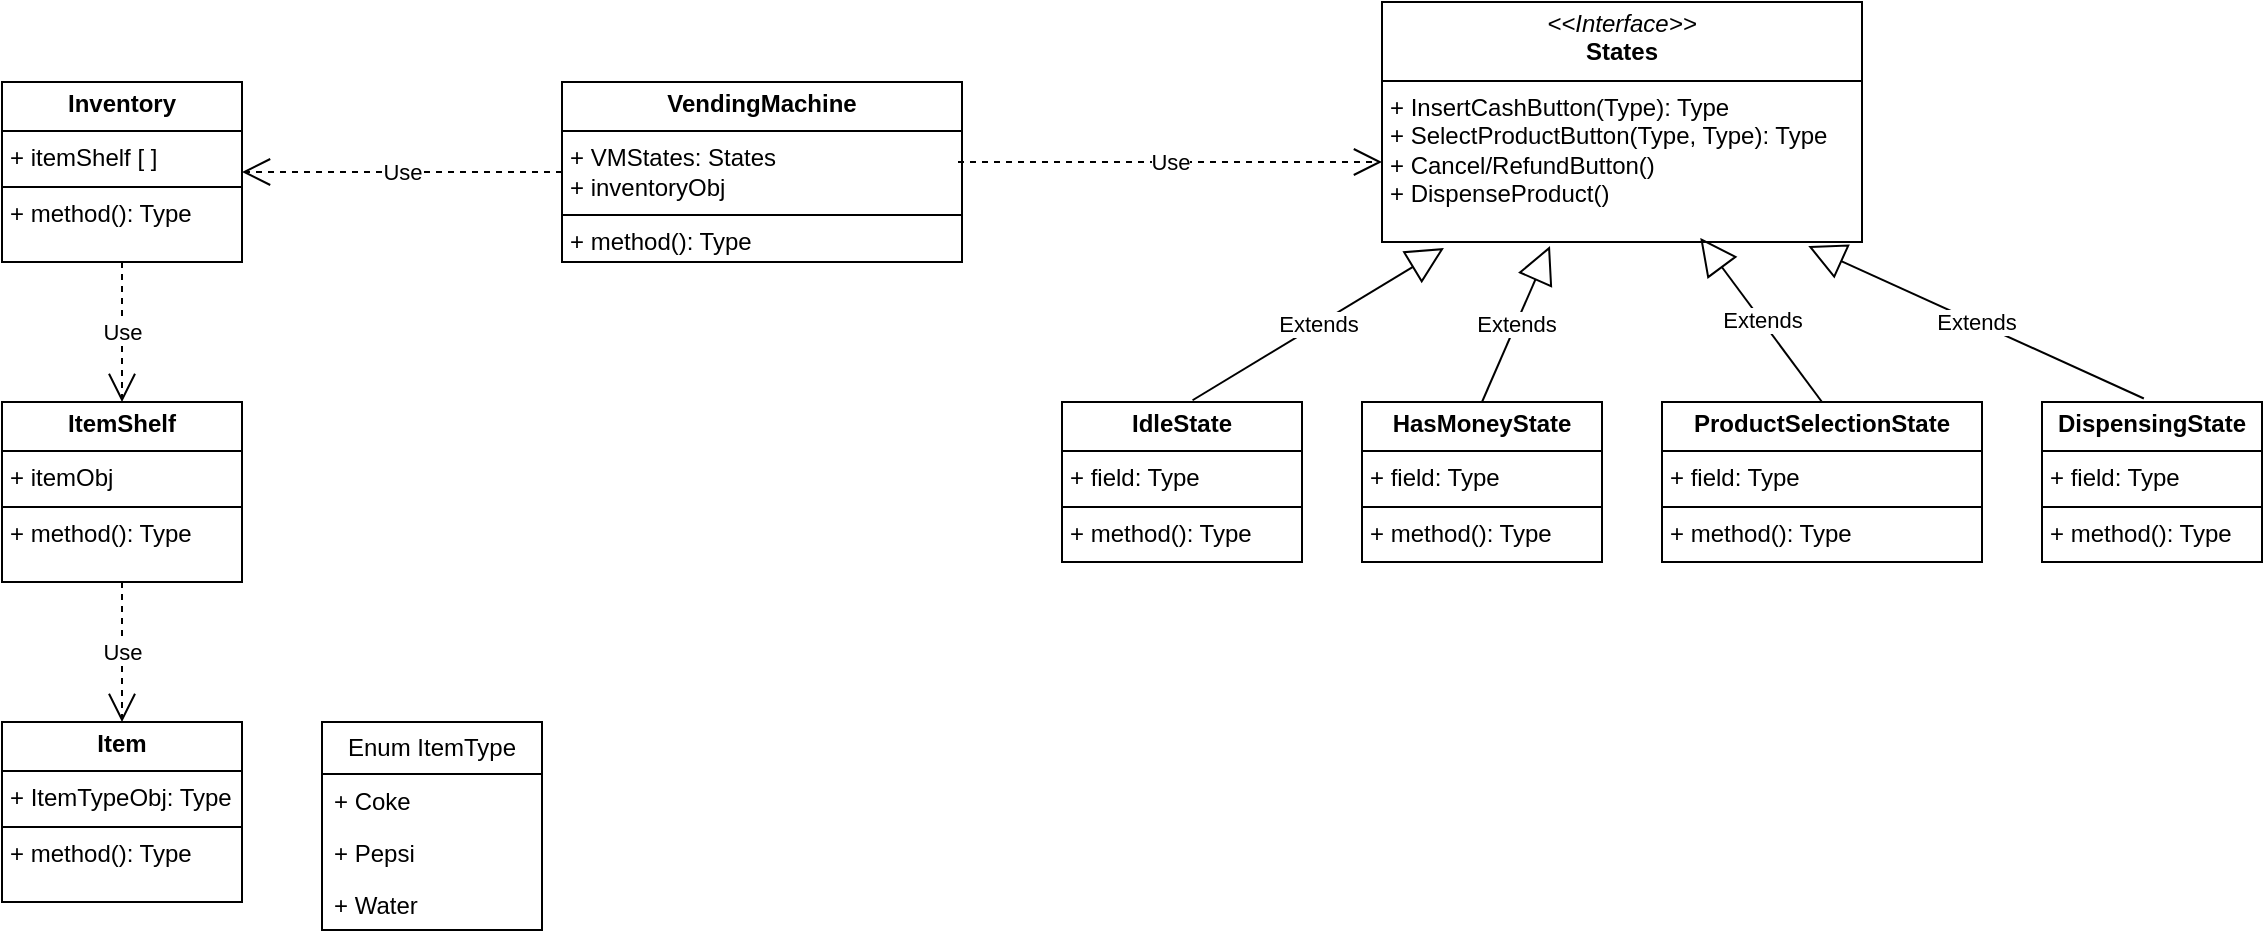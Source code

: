 <mxfile version="28.0.6">
  <diagram name="Page-1" id="gkFlkEZloiWq769RidI6">
    <mxGraphModel dx="2065" dy="875" grid="0" gridSize="10" guides="1" tooltips="1" connect="1" arrows="1" fold="1" page="0" pageScale="1" pageWidth="850" pageHeight="1100" math="0" shadow="0">
      <root>
        <mxCell id="0" />
        <mxCell id="1" parent="0" />
        <mxCell id="mbnQoqLQZj8MsQBt3kUC-11" value="" style="group" vertex="1" connectable="0" parent="1">
          <mxGeometry x="290" y="280" width="600" height="280" as="geometry" />
        </mxCell>
        <mxCell id="mbnQoqLQZj8MsQBt3kUC-1" value="&lt;p style=&quot;margin:0px;margin-top:4px;text-align:center;&quot;&gt;&lt;i&gt;&amp;lt;&amp;lt;Interface&amp;gt;&amp;gt;&lt;/i&gt;&lt;br&gt;&lt;b&gt;States&lt;/b&gt;&lt;/p&gt;&lt;hr size=&quot;1&quot; style=&quot;border-style:solid;&quot;&gt;&lt;p style=&quot;margin:0px;margin-left:4px;&quot;&gt;&lt;/p&gt;&lt;p style=&quot;margin:0px;margin-left:4px;&quot;&gt;+ InsertCashButton(Type): Type&lt;br&gt;+ SelectProductButton(Type, Type): Type&lt;/p&gt;&lt;p style=&quot;margin:0px;margin-left:4px;&quot;&gt;+ Cancel/RefundButton()&lt;/p&gt;&lt;p style=&quot;margin:0px;margin-left:4px;&quot;&gt;+ DispenseProduct()&lt;/p&gt;" style="verticalAlign=top;align=left;overflow=fill;html=1;whiteSpace=wrap;" vertex="1" parent="mbnQoqLQZj8MsQBt3kUC-11">
          <mxGeometry x="160" width="240" height="120" as="geometry" />
        </mxCell>
        <mxCell id="mbnQoqLQZj8MsQBt3kUC-2" value="&lt;p style=&quot;margin:0px;margin-top:4px;text-align:center;&quot;&gt;&lt;b&gt;IdleState&lt;/b&gt;&lt;/p&gt;&lt;hr size=&quot;1&quot; style=&quot;border-style:solid;&quot;&gt;&lt;p style=&quot;margin:0px;margin-left:4px;&quot;&gt;+ field: Type&lt;/p&gt;&lt;hr size=&quot;1&quot; style=&quot;border-style:solid;&quot;&gt;&lt;p style=&quot;margin:0px;margin-left:4px;&quot;&gt;+ method(): Type&lt;/p&gt;" style="verticalAlign=top;align=left;overflow=fill;html=1;whiteSpace=wrap;" vertex="1" parent="mbnQoqLQZj8MsQBt3kUC-11">
          <mxGeometry y="200" width="120" height="80" as="geometry" />
        </mxCell>
        <mxCell id="mbnQoqLQZj8MsQBt3kUC-3" value="&lt;p style=&quot;margin:0px;margin-top:4px;text-align:center;&quot;&gt;&lt;b&gt;HasMoneyState&lt;/b&gt;&lt;/p&gt;&lt;hr size=&quot;1&quot; style=&quot;border-style:solid;&quot;&gt;&lt;p style=&quot;margin:0px;margin-left:4px;&quot;&gt;+ field: Type&lt;/p&gt;&lt;hr size=&quot;1&quot; style=&quot;border-style:solid;&quot;&gt;&lt;p style=&quot;margin:0px;margin-left:4px;&quot;&gt;+ method(): Type&lt;/p&gt;" style="verticalAlign=top;align=left;overflow=fill;html=1;whiteSpace=wrap;" vertex="1" parent="mbnQoqLQZj8MsQBt3kUC-11">
          <mxGeometry x="150" y="200" width="120" height="80" as="geometry" />
        </mxCell>
        <mxCell id="mbnQoqLQZj8MsQBt3kUC-4" value="&lt;p style=&quot;margin:0px;margin-top:4px;text-align:center;&quot;&gt;&lt;b&gt;ProductSelectionState&lt;/b&gt;&lt;/p&gt;&lt;hr size=&quot;1&quot; style=&quot;border-style:solid;&quot;&gt;&lt;p style=&quot;margin:0px;margin-left:4px;&quot;&gt;+ field: Type&lt;/p&gt;&lt;hr size=&quot;1&quot; style=&quot;border-style:solid;&quot;&gt;&lt;p style=&quot;margin:0px;margin-left:4px;&quot;&gt;+ method(): Type&lt;/p&gt;" style="verticalAlign=top;align=left;overflow=fill;html=1;whiteSpace=wrap;" vertex="1" parent="mbnQoqLQZj8MsQBt3kUC-11">
          <mxGeometry x="300" y="200" width="160" height="80" as="geometry" />
        </mxCell>
        <mxCell id="mbnQoqLQZj8MsQBt3kUC-5" value="&lt;p style=&quot;margin:0px;margin-top:4px;text-align:center;&quot;&gt;&lt;b&gt;DispensingState&lt;/b&gt;&lt;/p&gt;&lt;hr size=&quot;1&quot; style=&quot;border-style:solid;&quot;&gt;&lt;p style=&quot;margin:0px;margin-left:4px;&quot;&gt;+ field: Type&lt;/p&gt;&lt;hr size=&quot;1&quot; style=&quot;border-style:solid;&quot;&gt;&lt;p style=&quot;margin:0px;margin-left:4px;&quot;&gt;+ method(): Type&lt;/p&gt;" style="verticalAlign=top;align=left;overflow=fill;html=1;whiteSpace=wrap;" vertex="1" parent="mbnQoqLQZj8MsQBt3kUC-11">
          <mxGeometry x="490" y="200" width="110" height="80" as="geometry" />
        </mxCell>
        <mxCell id="mbnQoqLQZj8MsQBt3kUC-7" value="Extends" style="endArrow=block;endSize=16;endFill=0;html=1;rounded=0;exitX=0.544;exitY=-0.011;exitDx=0;exitDy=0;exitPerimeter=0;entryX=0.129;entryY=1.025;entryDx=0;entryDy=0;entryPerimeter=0;" edge="1" parent="mbnQoqLQZj8MsQBt3kUC-11" source="mbnQoqLQZj8MsQBt3kUC-2" target="mbnQoqLQZj8MsQBt3kUC-1">
          <mxGeometry width="160" relative="1" as="geometry">
            <mxPoint x="-50" y="150" as="sourcePoint" />
            <mxPoint x="110" y="150" as="targetPoint" />
          </mxGeometry>
        </mxCell>
        <mxCell id="mbnQoqLQZj8MsQBt3kUC-8" value="Extends" style="endArrow=block;endSize=16;endFill=0;html=1;rounded=0;exitX=0.5;exitY=0;exitDx=0;exitDy=0;entryX=0.35;entryY=1.017;entryDx=0;entryDy=0;entryPerimeter=0;" edge="1" parent="mbnQoqLQZj8MsQBt3kUC-11" source="mbnQoqLQZj8MsQBt3kUC-3" target="mbnQoqLQZj8MsQBt3kUC-1">
          <mxGeometry width="160" relative="1" as="geometry">
            <mxPoint x="200" y="320" as="sourcePoint" />
            <mxPoint x="360" y="320" as="targetPoint" />
          </mxGeometry>
        </mxCell>
        <mxCell id="mbnQoqLQZj8MsQBt3kUC-9" value="Extends" style="endArrow=block;endSize=16;endFill=0;html=1;rounded=0;exitX=0.5;exitY=0;exitDx=0;exitDy=0;entryX=0.663;entryY=0.983;entryDx=0;entryDy=0;entryPerimeter=0;" edge="1" parent="mbnQoqLQZj8MsQBt3kUC-11" source="mbnQoqLQZj8MsQBt3kUC-4" target="mbnQoqLQZj8MsQBt3kUC-1">
          <mxGeometry width="160" relative="1" as="geometry">
            <mxPoint x="330" y="400" as="sourcePoint" />
            <mxPoint x="490" y="400" as="targetPoint" />
          </mxGeometry>
        </mxCell>
        <mxCell id="mbnQoqLQZj8MsQBt3kUC-10" value="Extends" style="endArrow=block;endSize=16;endFill=0;html=1;rounded=0;exitX=0.463;exitY=-0.022;exitDx=0;exitDy=0;exitPerimeter=0;entryX=0.888;entryY=1.017;entryDx=0;entryDy=0;entryPerimeter=0;" edge="1" parent="mbnQoqLQZj8MsQBt3kUC-11" source="mbnQoqLQZj8MsQBt3kUC-5" target="mbnQoqLQZj8MsQBt3kUC-1">
          <mxGeometry width="160" relative="1" as="geometry">
            <mxPoint x="680" y="230" as="sourcePoint" />
            <mxPoint x="840" y="230" as="targetPoint" />
          </mxGeometry>
        </mxCell>
        <mxCell id="mbnQoqLQZj8MsQBt3kUC-12" value="&lt;p style=&quot;margin:0px;margin-top:4px;text-align:center;&quot;&gt;&lt;b&gt;VendingMachine&lt;/b&gt;&lt;/p&gt;&lt;hr size=&quot;1&quot; style=&quot;border-style:solid;&quot;&gt;&lt;p style=&quot;margin:0px;margin-left:4px;&quot;&gt;+ VMStates: States&lt;/p&gt;&lt;p style=&quot;margin:0px;margin-left:4px;&quot;&gt;+ inventoryObj&lt;/p&gt;&lt;hr size=&quot;1&quot; style=&quot;border-style:solid;&quot;&gt;&lt;p style=&quot;margin:0px;margin-left:4px;&quot;&gt;+ method(): Type&lt;/p&gt;" style="verticalAlign=top;align=left;overflow=fill;html=1;whiteSpace=wrap;" vertex="1" parent="1">
          <mxGeometry x="40" y="320" width="200" height="90" as="geometry" />
        </mxCell>
        <mxCell id="mbnQoqLQZj8MsQBt3kUC-13" value="Use" style="endArrow=open;endSize=12;dashed=1;html=1;rounded=0;" edge="1" parent="1">
          <mxGeometry width="160" relative="1" as="geometry">
            <mxPoint x="238" y="360" as="sourcePoint" />
            <mxPoint x="450" y="360" as="targetPoint" />
          </mxGeometry>
        </mxCell>
        <mxCell id="mbnQoqLQZj8MsQBt3kUC-14" value="&lt;p style=&quot;margin:0px;margin-top:4px;text-align:center;&quot;&gt;&lt;b&gt;Inventory&lt;/b&gt;&lt;/p&gt;&lt;hr size=&quot;1&quot; style=&quot;border-style:solid;&quot;&gt;&lt;p style=&quot;margin:0px;margin-left:4px;&quot;&gt;+ itemShelf [ ]&lt;/p&gt;&lt;hr size=&quot;1&quot; style=&quot;border-style:solid;&quot;&gt;&lt;p style=&quot;margin:0px;margin-left:4px;&quot;&gt;+ method(): Type&lt;/p&gt;" style="verticalAlign=top;align=left;overflow=fill;html=1;whiteSpace=wrap;" vertex="1" parent="1">
          <mxGeometry x="-240" y="320" width="120" height="90" as="geometry" />
        </mxCell>
        <mxCell id="mbnQoqLQZj8MsQBt3kUC-15" value="Use" style="endArrow=open;endSize=12;dashed=1;html=1;rounded=0;exitX=0;exitY=0.5;exitDx=0;exitDy=0;entryX=1;entryY=0.5;entryDx=0;entryDy=0;" edge="1" parent="1" source="mbnQoqLQZj8MsQBt3kUC-12" target="mbnQoqLQZj8MsQBt3kUC-14">
          <mxGeometry width="160" relative="1" as="geometry">
            <mxPoint x="-110" y="460" as="sourcePoint" />
            <mxPoint x="50" y="460" as="targetPoint" />
          </mxGeometry>
        </mxCell>
        <mxCell id="mbnQoqLQZj8MsQBt3kUC-16" value="&lt;p style=&quot;margin:0px;margin-top:4px;text-align:center;&quot;&gt;&lt;b&gt;ItemShelf&lt;/b&gt;&lt;/p&gt;&lt;hr size=&quot;1&quot; style=&quot;border-style:solid;&quot;&gt;&lt;p style=&quot;margin:0px;margin-left:4px;&quot;&gt;+ itemObj&lt;/p&gt;&lt;hr size=&quot;1&quot; style=&quot;border-style:solid;&quot;&gt;&lt;p style=&quot;margin:0px;margin-left:4px;&quot;&gt;+ method(): Type&lt;/p&gt;" style="verticalAlign=top;align=left;overflow=fill;html=1;whiteSpace=wrap;" vertex="1" parent="1">
          <mxGeometry x="-240" y="480" width="120" height="90" as="geometry" />
        </mxCell>
        <mxCell id="mbnQoqLQZj8MsQBt3kUC-17" value="&lt;p style=&quot;margin:0px;margin-top:4px;text-align:center;&quot;&gt;&lt;b&gt;Item&lt;/b&gt;&lt;/p&gt;&lt;hr size=&quot;1&quot; style=&quot;border-style:solid;&quot;&gt;&lt;p style=&quot;margin:0px;margin-left:4px;&quot;&gt;+ ItemTypeObj: Type&lt;/p&gt;&lt;hr size=&quot;1&quot; style=&quot;border-style:solid;&quot;&gt;&lt;p style=&quot;margin:0px;margin-left:4px;&quot;&gt;+ method(): Type&lt;/p&gt;" style="verticalAlign=top;align=left;overflow=fill;html=1;whiteSpace=wrap;" vertex="1" parent="1">
          <mxGeometry x="-240" y="640" width="120" height="90" as="geometry" />
        </mxCell>
        <mxCell id="mbnQoqLQZj8MsQBt3kUC-18" value="Enum ItemType" style="swimlane;fontStyle=0;childLayout=stackLayout;horizontal=1;startSize=26;fillColor=none;horizontalStack=0;resizeParent=1;resizeParentMax=0;resizeLast=0;collapsible=1;marginBottom=0;whiteSpace=wrap;html=1;" vertex="1" parent="1">
          <mxGeometry x="-80" y="640" width="110" height="104" as="geometry" />
        </mxCell>
        <mxCell id="mbnQoqLQZj8MsQBt3kUC-19" value="+ Coke" style="text;strokeColor=none;fillColor=none;align=left;verticalAlign=top;spacingLeft=4;spacingRight=4;overflow=hidden;rotatable=0;points=[[0,0.5],[1,0.5]];portConstraint=eastwest;whiteSpace=wrap;html=1;" vertex="1" parent="mbnQoqLQZj8MsQBt3kUC-18">
          <mxGeometry y="26" width="110" height="26" as="geometry" />
        </mxCell>
        <mxCell id="mbnQoqLQZj8MsQBt3kUC-20" value="+ Pepsi" style="text;strokeColor=none;fillColor=none;align=left;verticalAlign=top;spacingLeft=4;spacingRight=4;overflow=hidden;rotatable=0;points=[[0,0.5],[1,0.5]];portConstraint=eastwest;whiteSpace=wrap;html=1;" vertex="1" parent="mbnQoqLQZj8MsQBt3kUC-18">
          <mxGeometry y="52" width="110" height="26" as="geometry" />
        </mxCell>
        <mxCell id="mbnQoqLQZj8MsQBt3kUC-21" value="+ Water" style="text;strokeColor=none;fillColor=none;align=left;verticalAlign=top;spacingLeft=4;spacingRight=4;overflow=hidden;rotatable=0;points=[[0,0.5],[1,0.5]];portConstraint=eastwest;whiteSpace=wrap;html=1;" vertex="1" parent="mbnQoqLQZj8MsQBt3kUC-18">
          <mxGeometry y="78" width="110" height="26" as="geometry" />
        </mxCell>
        <mxCell id="mbnQoqLQZj8MsQBt3kUC-22" value="Use" style="endArrow=open;endSize=12;dashed=1;html=1;rounded=0;entryX=0.5;entryY=0;entryDx=0;entryDy=0;exitX=0.5;exitY=1;exitDx=0;exitDy=0;" edge="1" parent="1" source="mbnQoqLQZj8MsQBt3kUC-16" target="mbnQoqLQZj8MsQBt3kUC-17">
          <mxGeometry width="160" relative="1" as="geometry">
            <mxPoint x="-100" y="580" as="sourcePoint" />
            <mxPoint x="60" y="580" as="targetPoint" />
          </mxGeometry>
        </mxCell>
        <mxCell id="mbnQoqLQZj8MsQBt3kUC-24" value="Use" style="endArrow=open;endSize=12;dashed=1;html=1;rounded=0;exitX=0.5;exitY=1;exitDx=0;exitDy=0;entryX=0.5;entryY=0;entryDx=0;entryDy=0;" edge="1" parent="1" source="mbnQoqLQZj8MsQBt3kUC-14" target="mbnQoqLQZj8MsQBt3kUC-16">
          <mxGeometry width="160" relative="1" as="geometry">
            <mxPoint x="-140" y="490" as="sourcePoint" />
            <mxPoint x="20" y="490" as="targetPoint" />
          </mxGeometry>
        </mxCell>
      </root>
    </mxGraphModel>
  </diagram>
</mxfile>
